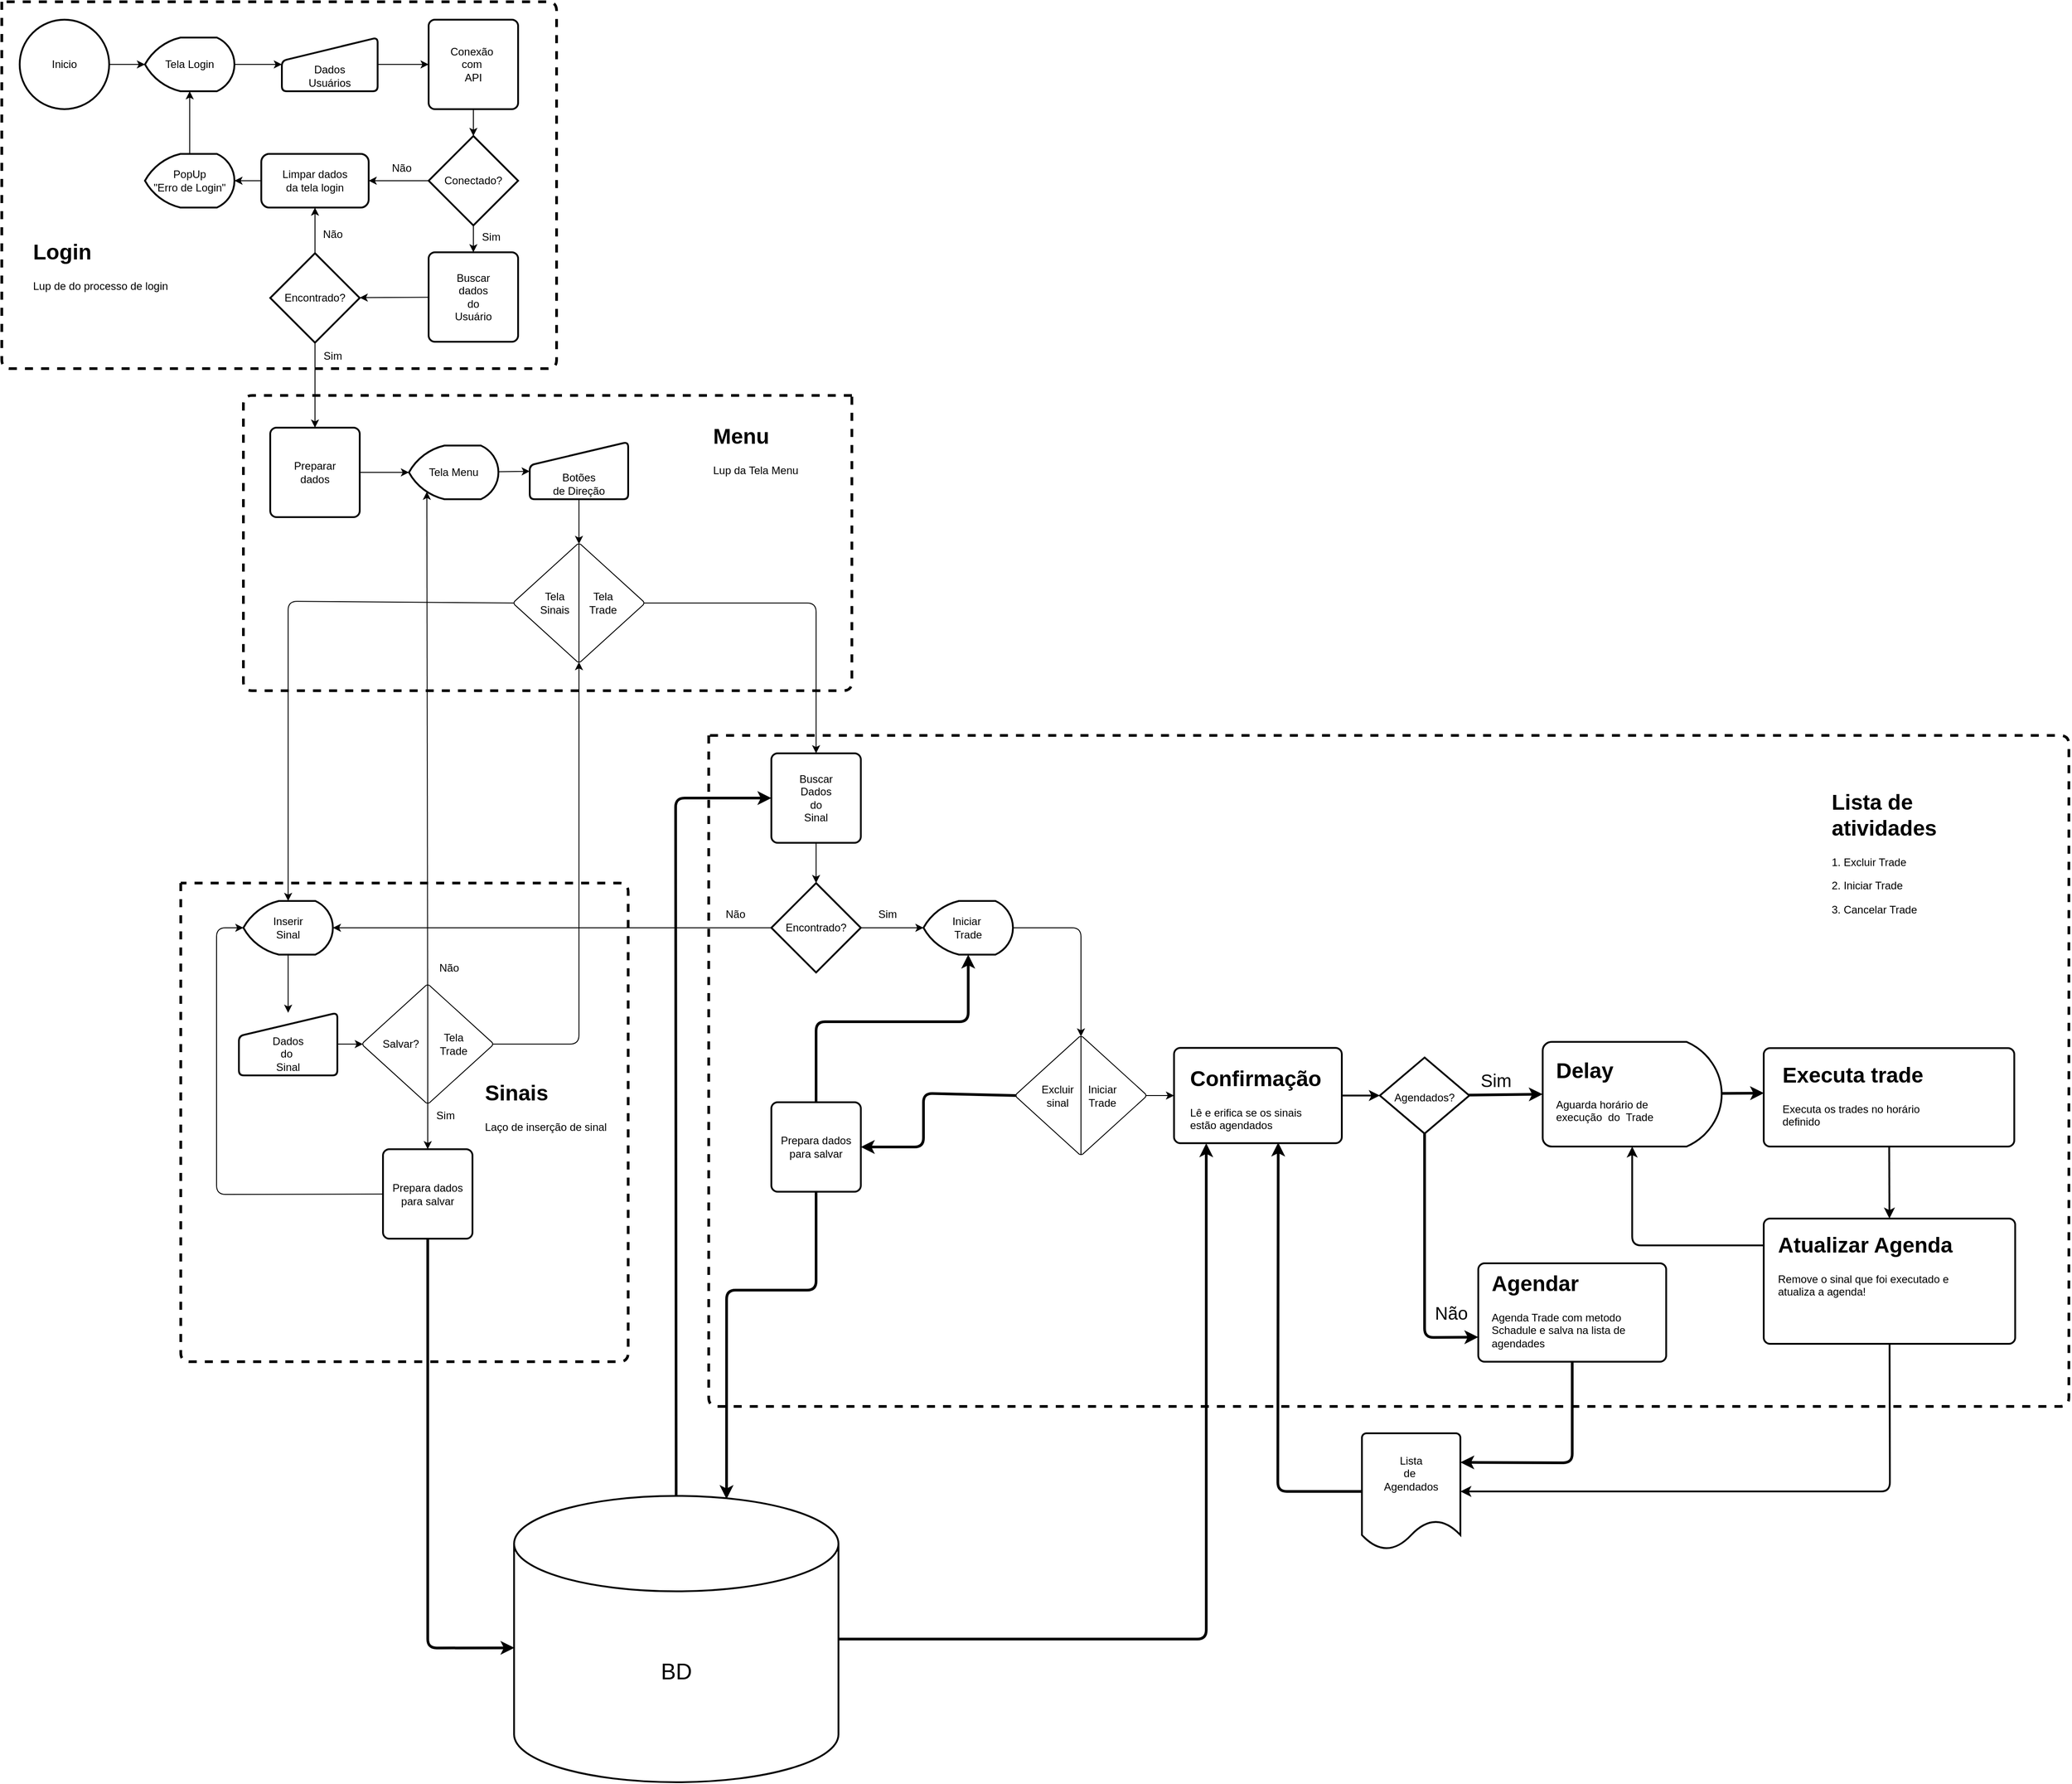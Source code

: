 <mxfile>
    <diagram id="q_6YxtitH7aV3hceRe5V" name="Página-1">
        <mxGraphModel dx="1089" dy="585" grid="1" gridSize="10" guides="1" tooltips="1" connect="1" arrows="1" fold="1" page="1" pageScale="1" pageWidth="827" pageHeight="1169" math="0" shadow="0">
            <root>
                <mxCell id="0"/>
                <mxCell id="1" parent="0"/>
                <mxCell id="26" value="" style="edgeStyle=none;html=1;" parent="1" source="10" target="25" edge="1">
                    <mxGeometry relative="1" as="geometry"/>
                </mxCell>
                <mxCell id="10" value="Inicio" style="strokeWidth=2;html=1;shape=mxgraph.flowchart.start_2;whiteSpace=wrap;" parent="1" vertex="1">
                    <mxGeometry x="70" y="30" width="100" height="100" as="geometry"/>
                </mxCell>
                <mxCell id="15" value="" style="edgeStyle=none;html=1;" parent="1" source="12" target="13" edge="1">
                    <mxGeometry relative="1" as="geometry"/>
                </mxCell>
                <mxCell id="12" value="Dados&lt;br&gt;Usuários" style="html=1;strokeWidth=2;shape=manualInput;whiteSpace=wrap;rounded=1;size=26;arcSize=11;verticalAlign=bottom;" parent="1" vertex="1">
                    <mxGeometry x="363" y="50" width="107" height="60" as="geometry"/>
                </mxCell>
                <mxCell id="17" value="" style="edgeStyle=none;html=1;" parent="1" source="13" target="16" edge="1">
                    <mxGeometry relative="1" as="geometry"/>
                </mxCell>
                <mxCell id="13" value="Conexão&amp;nbsp;&lt;br&gt;com&amp;nbsp;&lt;br&gt;API" style="rounded=1;whiteSpace=wrap;html=1;absoluteArcSize=1;arcSize=14;strokeWidth=2;" parent="1" vertex="1">
                    <mxGeometry x="527" y="30" width="100" height="100" as="geometry"/>
                </mxCell>
                <mxCell id="31" value="" style="edgeStyle=none;html=1;" parent="1" source="16" target="30" edge="1">
                    <mxGeometry relative="1" as="geometry"/>
                </mxCell>
                <mxCell id="33" value="" style="edgeStyle=none;html=1;" parent="1" source="16" target="22" edge="1">
                    <mxGeometry relative="1" as="geometry"/>
                </mxCell>
                <mxCell id="16" value="Conectado?" style="strokeWidth=2;html=1;shape=mxgraph.flowchart.decision;whiteSpace=wrap;" parent="1" vertex="1">
                    <mxGeometry x="527" y="160" width="100" height="100" as="geometry"/>
                </mxCell>
                <mxCell id="28" value="" style="edgeStyle=none;html=1;" parent="1" source="18" target="25" edge="1">
                    <mxGeometry relative="1" as="geometry"/>
                </mxCell>
                <mxCell id="18" value="PopUp&lt;br&gt;&quot;Erro de Login&quot;" style="strokeWidth=2;html=1;shape=mxgraph.flowchart.display;whiteSpace=wrap;" parent="1" vertex="1">
                    <mxGeometry x="210" y="180" width="100" height="60" as="geometry"/>
                </mxCell>
                <mxCell id="21" value="" style="edgeStyle=none;html=1;" parent="1" target="18" edge="1">
                    <mxGeometry relative="1" as="geometry">
                        <mxPoint x="340" y="210" as="sourcePoint"/>
                    </mxGeometry>
                </mxCell>
                <mxCell id="22" value="Limpar dados&lt;br&gt;da tela login" style="rounded=1;whiteSpace=wrap;html=1;strokeWidth=2;" parent="1" vertex="1">
                    <mxGeometry x="340" y="180" width="120" height="60" as="geometry"/>
                </mxCell>
                <mxCell id="27" value="" style="edgeStyle=none;html=1;" parent="1" source="25" target="12" edge="1">
                    <mxGeometry relative="1" as="geometry"/>
                </mxCell>
                <mxCell id="25" value="Tela Login" style="strokeWidth=2;html=1;shape=mxgraph.flowchart.display;whiteSpace=wrap;" parent="1" vertex="1">
                    <mxGeometry x="210" y="50" width="100" height="60" as="geometry"/>
                </mxCell>
                <mxCell id="35" value="" style="edgeStyle=none;html=1;" parent="1" source="30" target="34" edge="1">
                    <mxGeometry relative="1" as="geometry"/>
                </mxCell>
                <mxCell id="30" value="Buscar&lt;br&gt;dados&lt;br&gt;do&lt;br&gt;Usuário" style="rounded=1;whiteSpace=wrap;html=1;absoluteArcSize=1;arcSize=14;strokeWidth=2;" parent="1" vertex="1">
                    <mxGeometry x="527" y="290" width="100" height="100" as="geometry"/>
                </mxCell>
                <mxCell id="36" value="" style="edgeStyle=none;html=1;" parent="1" source="34" target="22" edge="1">
                    <mxGeometry relative="1" as="geometry"/>
                </mxCell>
                <mxCell id="43" value="" style="edgeStyle=none;html=1;" parent="1" source="34" target="42" edge="1">
                    <mxGeometry relative="1" as="geometry"/>
                </mxCell>
                <mxCell id="34" value="Encontrado?" style="strokeWidth=2;html=1;shape=mxgraph.flowchart.decision;whiteSpace=wrap;" parent="1" vertex="1">
                    <mxGeometry x="350" y="291" width="100" height="100" as="geometry"/>
                </mxCell>
                <mxCell id="37" value="Não" style="text;html=1;strokeColor=none;fillColor=none;align=center;verticalAlign=middle;whiteSpace=wrap;rounded=0;" parent="1" vertex="1">
                    <mxGeometry x="467" y="181" width="60" height="30" as="geometry"/>
                </mxCell>
                <mxCell id="38" value="Não" style="text;html=1;strokeColor=none;fillColor=none;align=center;verticalAlign=middle;whiteSpace=wrap;rounded=0;rotation=0;" parent="1" vertex="1">
                    <mxGeometry x="390" y="255" width="60" height="30" as="geometry"/>
                </mxCell>
                <mxCell id="40" value="Sim" style="text;html=1;strokeColor=none;fillColor=none;align=center;verticalAlign=middle;whiteSpace=wrap;rounded=0;rotation=0;" parent="1" vertex="1">
                    <mxGeometry x="567" y="258" width="60" height="30" as="geometry"/>
                </mxCell>
                <mxCell id="41" value="Sim" style="text;html=1;strokeColor=none;fillColor=none;align=center;verticalAlign=middle;whiteSpace=wrap;rounded=0;rotation=0;" parent="1" vertex="1">
                    <mxGeometry x="390" y="391" width="60" height="30" as="geometry"/>
                </mxCell>
                <mxCell id="47" value="" style="edgeStyle=none;html=1;" parent="1" source="42" target="46" edge="1">
                    <mxGeometry relative="1" as="geometry"/>
                </mxCell>
                <mxCell id="42" value="Preparar&lt;br&gt;dados" style="rounded=1;whiteSpace=wrap;html=1;absoluteArcSize=1;arcSize=14;strokeWidth=2;" parent="1" vertex="1">
                    <mxGeometry x="350" y="486" width="100" height="100" as="geometry"/>
                </mxCell>
                <mxCell id="49" value="" style="edgeStyle=none;html=1;" parent="1" source="46" target="48" edge="1">
                    <mxGeometry relative="1" as="geometry"/>
                </mxCell>
                <mxCell id="46" value="Tela Menu" style="strokeWidth=2;html=1;shape=mxgraph.flowchart.display;whiteSpace=wrap;" parent="1" vertex="1">
                    <mxGeometry x="505" y="506" width="100" height="60" as="geometry"/>
                </mxCell>
                <mxCell id="69" style="edgeStyle=none;html=1;entryX=0;entryY=0.5;entryDx=0;entryDy=0;entryPerimeter=0;" parent="1" source="48" target="65" edge="1">
                    <mxGeometry relative="1" as="geometry"/>
                </mxCell>
                <mxCell id="48" value="Botões&lt;br&gt;de Direção" style="html=1;strokeWidth=2;shape=manualInput;whiteSpace=wrap;rounded=1;size=26;arcSize=11;verticalAlign=bottom;" parent="1" vertex="1">
                    <mxGeometry x="640" y="502" width="110" height="64" as="geometry"/>
                </mxCell>
                <mxCell id="83" value="" style="edgeStyle=none;html=1;strokeWidth=1;" parent="1" source="50" target="82" edge="1">
                    <mxGeometry relative="1" as="geometry"/>
                </mxCell>
                <mxCell id="50" value="Inserir&lt;br&gt;Sinal" style="strokeWidth=2;html=1;shape=mxgraph.flowchart.display;whiteSpace=wrap;" parent="1" vertex="1">
                    <mxGeometry x="320" y="1015" width="100" height="60" as="geometry"/>
                </mxCell>
                <mxCell id="103" value="" style="edgeStyle=none;html=1;entryX=0;entryY=0.5;entryDx=0;entryDy=0;entryPerimeter=0;" parent="1" source="51" target="105" edge="1">
                    <mxGeometry relative="1" as="geometry">
                        <mxPoint x="1250" y="1045" as="targetPoint"/>
                        <Array as="points">
                            <mxPoint x="1256" y="1045"/>
                        </Array>
                    </mxGeometry>
                </mxCell>
                <mxCell id="51" value="Iniciar&amp;nbsp;&lt;br&gt;Trade" style="strokeWidth=2;html=1;shape=mxgraph.flowchart.display;whiteSpace=wrap;" parent="1" vertex="1">
                    <mxGeometry x="1080" y="1015" width="100" height="60" as="geometry"/>
                </mxCell>
                <mxCell id="57" value="" style="edgeStyle=none;html=1;" parent="1" source="53" target="56" edge="1">
                    <mxGeometry relative="1" as="geometry"/>
                </mxCell>
                <mxCell id="53" value="Buscar&lt;br&gt;Dados&lt;br&gt;do&lt;br&gt;Sinal" style="rounded=1;whiteSpace=wrap;html=1;absoluteArcSize=1;arcSize=14;strokeWidth=2;" parent="1" vertex="1">
                    <mxGeometry x="910" y="850" width="100" height="100" as="geometry"/>
                </mxCell>
                <mxCell id="60" value="" style="edgeStyle=none;html=1;" parent="1" source="56" target="51" edge="1">
                    <mxGeometry relative="1" as="geometry"/>
                </mxCell>
                <mxCell id="73" style="edgeStyle=none;html=1;exitX=0;exitY=0.5;exitDx=0;exitDy=0;exitPerimeter=0;entryX=1;entryY=0.5;entryDx=0;entryDy=0;entryPerimeter=0;" parent="1" source="56" target="50" edge="1">
                    <mxGeometry relative="1" as="geometry">
                        <Array as="points">
                            <mxPoint x="680" y="1045"/>
                        </Array>
                    </mxGeometry>
                </mxCell>
                <mxCell id="56" value="Encontrado?" style="strokeWidth=2;html=1;shape=mxgraph.flowchart.decision;whiteSpace=wrap;" parent="1" vertex="1">
                    <mxGeometry x="910" y="995" width="100" height="100" as="geometry"/>
                </mxCell>
                <mxCell id="61" value="Sim" style="text;html=1;strokeColor=none;fillColor=none;align=center;verticalAlign=middle;whiteSpace=wrap;rounded=0;rotation=0;" parent="1" vertex="1">
                    <mxGeometry x="1010" y="1015" width="60" height="30" as="geometry"/>
                </mxCell>
                <mxCell id="71" style="edgeStyle=none;html=1;exitX=0.5;exitY=1;exitDx=0;exitDy=0;exitPerimeter=0;entryX=0.5;entryY=0;entryDx=0;entryDy=0;entryPerimeter=0;" parent="1" source="65" target="50" edge="1">
                    <mxGeometry relative="1" as="geometry">
                        <Array as="points">
                            <mxPoint x="370" y="680"/>
                        </Array>
                    </mxGeometry>
                </mxCell>
                <mxCell id="72" value="" style="edgeStyle=none;html=1;exitX=0.5;exitY=0;exitDx=0;exitDy=0;exitPerimeter=0;" parent="1" source="65" target="53" edge="1">
                    <mxGeometry relative="1" as="geometry">
                        <Array as="points">
                            <mxPoint x="960" y="682"/>
                        </Array>
                    </mxGeometry>
                </mxCell>
                <mxCell id="65" value="" style="verticalLabelPosition=bottom;verticalAlign=top;html=1;shape=mxgraph.flowchart.sort;rotation=90;" parent="1" vertex="1">
                    <mxGeometry x="629" y="609.5" width="132" height="145" as="geometry"/>
                </mxCell>
                <mxCell id="66" value="Tela&lt;br&gt;Sinais" style="text;html=1;strokeColor=none;fillColor=none;align=center;verticalAlign=middle;whiteSpace=wrap;rounded=0;" parent="1" vertex="1">
                    <mxGeometry x="638" y="667" width="60" height="30" as="geometry"/>
                </mxCell>
                <mxCell id="67" value="Tela&lt;br&gt;Trade" style="text;html=1;strokeColor=none;fillColor=none;align=center;verticalAlign=middle;whiteSpace=wrap;rounded=0;" parent="1" vertex="1">
                    <mxGeometry x="692" y="667" width="60" height="30" as="geometry"/>
                </mxCell>
                <mxCell id="74" value="Não" style="text;html=1;strokeColor=none;fillColor=none;align=center;verticalAlign=middle;whiteSpace=wrap;rounded=0;" parent="1" vertex="1">
                    <mxGeometry x="840" y="1015" width="60" height="30" as="geometry"/>
                </mxCell>
                <mxCell id="77" value="" style="endArrow=none;dashed=1;html=1;strokeWidth=3;" parent="1" edge="1">
                    <mxGeometry width="50" height="50" relative="1" as="geometry">
                        <mxPoint x="50" y="10" as="sourcePoint"/>
                        <mxPoint x="50" y="10" as="targetPoint"/>
                        <Array as="points">
                            <mxPoint x="50" y="420"/>
                            <mxPoint x="670" y="420"/>
                            <mxPoint x="670" y="10"/>
                        </Array>
                    </mxGeometry>
                </mxCell>
                <mxCell id="79" value="&lt;h1&gt;Login&lt;/h1&gt;&lt;p&gt;Lup de do processo de login&lt;/p&gt;" style="text;html=1;strokeColor=none;fillColor=none;spacing=5;spacingTop=-20;whiteSpace=wrap;overflow=hidden;rounded=0;" parent="1" vertex="1">
                    <mxGeometry x="80" y="270" width="220" height="130" as="geometry"/>
                </mxCell>
                <mxCell id="80" value="" style="endArrow=none;dashed=1;html=1;strokeWidth=3;" parent="1" edge="1">
                    <mxGeometry width="50" height="50" relative="1" as="geometry">
                        <mxPoint x="1000" y="450" as="sourcePoint"/>
                        <mxPoint x="1000" y="450" as="targetPoint"/>
                        <Array as="points">
                            <mxPoint x="320" y="450"/>
                            <mxPoint x="320" y="780"/>
                            <mxPoint x="720" y="780"/>
                            <mxPoint x="1000" y="780"/>
                        </Array>
                    </mxGeometry>
                </mxCell>
                <mxCell id="81" value="&lt;h1&gt;Menu&lt;/h1&gt;&lt;p&gt;Lup da Tela Menu&lt;/p&gt;" style="text;html=1;strokeColor=none;fillColor=none;spacing=5;spacingTop=-20;whiteSpace=wrap;overflow=hidden;rounded=0;" parent="1" vertex="1">
                    <mxGeometry x="840" y="476" width="190" height="120" as="geometry"/>
                </mxCell>
                <mxCell id="87" style="edgeStyle=none;html=1;" parent="1" source="82" target="92" edge="1">
                    <mxGeometry relative="1" as="geometry">
                        <mxPoint x="480" y="1175" as="targetPoint"/>
                    </mxGeometry>
                </mxCell>
                <mxCell id="82" value="Dados&lt;br&gt;do&amp;nbsp;&lt;br&gt;Sinal" style="html=1;strokeWidth=2;shape=manualInput;whiteSpace=wrap;rounded=1;size=26;arcSize=11;verticalAlign=bottom;" parent="1" vertex="1">
                    <mxGeometry x="315" y="1140" width="110" height="70" as="geometry"/>
                </mxCell>
                <mxCell id="128" style="edgeStyle=none;html=1;entryX=0;entryY=0.5;entryDx=0;entryDy=0;strokeWidth=3;" parent="1" source="88" target="53" edge="1">
                    <mxGeometry relative="1" as="geometry">
                        <Array as="points">
                            <mxPoint x="803" y="900"/>
                        </Array>
                    </mxGeometry>
                </mxCell>
                <mxCell id="153" style="edgeStyle=none;html=1;entryX=0.192;entryY=1.001;entryDx=0;entryDy=0;entryPerimeter=0;fontSize=20;strokeWidth=3;" parent="1" source="88" target="116" edge="1">
                    <mxGeometry relative="1" as="geometry">
                        <Array as="points">
                            <mxPoint x="1396" y="1840"/>
                        </Array>
                    </mxGeometry>
                </mxCell>
                <mxCell id="88" value="" style="strokeWidth=2;html=1;shape=mxgraph.flowchart.database;whiteSpace=wrap;verticalAlign=bottom;" parent="1" vertex="1">
                    <mxGeometry x="622.5" y="1680" width="362.5" height="320" as="geometry"/>
                </mxCell>
                <mxCell id="91" value="Não" style="text;html=1;strokeColor=none;fillColor=none;align=center;verticalAlign=middle;whiteSpace=wrap;rounded=0;" parent="1" vertex="1">
                    <mxGeometry x="520" y="1075" width="60" height="30" as="geometry"/>
                </mxCell>
                <mxCell id="96" style="edgeStyle=none;html=1;entryX=0.2;entryY=0.86;entryDx=0;entryDy=0;entryPerimeter=0;" parent="1" source="92" target="46" edge="1">
                    <mxGeometry relative="1" as="geometry"/>
                </mxCell>
                <mxCell id="97" style="edgeStyle=none;html=1;exitX=0.5;exitY=0;exitDx=0;exitDy=0;exitPerimeter=0;entryX=1;entryY=0.5;entryDx=0;entryDy=0;entryPerimeter=0;" parent="1" source="92" target="65" edge="1">
                    <mxGeometry relative="1" as="geometry">
                        <Array as="points">
                            <mxPoint x="695" y="1175"/>
                        </Array>
                    </mxGeometry>
                </mxCell>
                <mxCell id="111" value="" style="edgeStyle=none;html=1;" parent="1" source="92" target="110" edge="1">
                    <mxGeometry relative="1" as="geometry"/>
                </mxCell>
                <mxCell id="92" value="" style="verticalLabelPosition=bottom;verticalAlign=top;html=1;shape=mxgraph.flowchart.sort;rotation=90;" parent="1" vertex="1">
                    <mxGeometry x="460" y="1102.5" width="132" height="145" as="geometry"/>
                </mxCell>
                <mxCell id="93" value="Salvar?" style="text;html=1;strokeColor=none;fillColor=none;align=center;verticalAlign=middle;whiteSpace=wrap;rounded=0;" parent="1" vertex="1">
                    <mxGeometry x="466" y="1160" width="60" height="30" as="geometry"/>
                </mxCell>
                <mxCell id="94" value="Tela&lt;br&gt;Trade" style="text;html=1;strokeColor=none;fillColor=none;align=center;verticalAlign=middle;whiteSpace=wrap;rounded=0;" parent="1" vertex="1">
                    <mxGeometry x="525" y="1160" width="60" height="30" as="geometry"/>
                </mxCell>
                <mxCell id="98" value="Sim" style="text;html=1;strokeColor=none;fillColor=none;align=center;verticalAlign=middle;whiteSpace=wrap;rounded=0;" parent="1" vertex="1">
                    <mxGeometry x="516" y="1240" width="60" height="30" as="geometry"/>
                </mxCell>
                <mxCell id="99" value="" style="endArrow=none;dashed=1;html=1;strokeWidth=3;" parent="1" edge="1">
                    <mxGeometry width="50" height="50" relative="1" as="geometry">
                        <mxPoint x="250" y="995" as="sourcePoint"/>
                        <mxPoint x="250" y="995" as="targetPoint"/>
                        <Array as="points">
                            <mxPoint x="250" y="1530"/>
                            <mxPoint x="750" y="1530"/>
                            <mxPoint x="750" y="995"/>
                        </Array>
                    </mxGeometry>
                </mxCell>
                <mxCell id="100" value="&lt;h1&gt;Sinais&lt;/h1&gt;&lt;p&gt;Laço de inserção de sinal&lt;/p&gt;" style="text;html=1;strokeColor=none;fillColor=none;spacing=5;spacingTop=-20;whiteSpace=wrap;overflow=hidden;rounded=0;" parent="1" vertex="1">
                    <mxGeometry x="585" y="1210" width="190" height="120" as="geometry"/>
                </mxCell>
                <mxCell id="118" style="edgeStyle=none;html=1;entryX=0;entryY=0.5;entryDx=0;entryDy=0;" parent="1" source="105" target="116" edge="1">
                    <mxGeometry relative="1" as="geometry"/>
                </mxCell>
                <mxCell id="125" style="edgeStyle=none;html=1;entryX=1;entryY=0.5;entryDx=0;entryDy=0;strokeWidth=3;exitX=0.5;exitY=1;exitDx=0;exitDy=0;exitPerimeter=0;" parent="1" source="105" target="124" edge="1">
                    <mxGeometry relative="1" as="geometry">
                        <Array as="points">
                            <mxPoint x="1080" y="1230"/>
                            <mxPoint x="1080" y="1290"/>
                        </Array>
                    </mxGeometry>
                </mxCell>
                <mxCell id="105" value="" style="verticalLabelPosition=bottom;verticalAlign=top;html=1;shape=mxgraph.flowchart.sort;rotation=90;" parent="1" vertex="1">
                    <mxGeometry x="1190" y="1160" width="132" height="145" as="geometry"/>
                </mxCell>
                <mxCell id="107" value="Excluir sinal" style="text;html=1;strokeColor=none;fillColor=none;align=center;verticalAlign=middle;whiteSpace=wrap;rounded=0;" parent="1" vertex="1">
                    <mxGeometry x="1200" y="1217.5" width="60" height="30" as="geometry"/>
                </mxCell>
                <mxCell id="109" value="Iniciar&lt;br&gt;Trade" style="text;html=1;strokeColor=none;fillColor=none;align=center;verticalAlign=middle;whiteSpace=wrap;rounded=0;" parent="1" vertex="1">
                    <mxGeometry x="1250" y="1217.5" width="60" height="30" as="geometry"/>
                </mxCell>
                <mxCell id="112" value="" style="edgeStyle=none;html=1;entryX=0.001;entryY=0.54;entryDx=0;entryDy=0;entryPerimeter=0;strokeWidth=3;" parent="1" edge="1">
                    <mxGeometry relative="1" as="geometry">
                        <mxPoint x="622.863" y="1849.8" as="targetPoint"/>
                        <Array as="points">
                            <mxPoint x="526" y="1850"/>
                        </Array>
                        <mxPoint x="526" y="1389.5" as="sourcePoint"/>
                    </mxGeometry>
                </mxCell>
                <mxCell id="113" style="edgeStyle=none;html=1;entryX=0;entryY=0.5;entryDx=0;entryDy=0;entryPerimeter=0;" parent="1" source="110" target="50" edge="1">
                    <mxGeometry relative="1" as="geometry">
                        <Array as="points">
                            <mxPoint x="290" y="1343"/>
                            <mxPoint x="290" y="1045"/>
                        </Array>
                    </mxGeometry>
                </mxCell>
                <mxCell id="110" value="Prepara dados&lt;br&gt;para salvar" style="rounded=1;whiteSpace=wrap;html=1;absoluteArcSize=1;arcSize=14;strokeWidth=2;" parent="1" vertex="1">
                    <mxGeometry x="476" y="1292.5" width="100" height="100" as="geometry"/>
                </mxCell>
                <mxCell id="115" value="&lt;h1&gt;Lista de atividades&lt;/h1&gt;&lt;p&gt;1. Excluir Trade&lt;/p&gt;&lt;p&gt;2. Iniciar Trade&lt;/p&gt;&lt;p&gt;3. Cancelar Trade&lt;/p&gt;" style="text;html=1;strokeColor=none;fillColor=none;spacing=5;spacingTop=-20;whiteSpace=wrap;overflow=hidden;rounded=0;" parent="1" vertex="1">
                    <mxGeometry x="2090" y="885" width="190" height="160" as="geometry"/>
                </mxCell>
                <mxCell id="120" style="edgeStyle=none;html=1;entryX=0;entryY=0.5;entryDx=0;entryDy=0;strokeWidth=2;" parent="1" source="116" target="119" edge="1">
                    <mxGeometry relative="1" as="geometry"/>
                </mxCell>
                <mxCell id="116" value="" style="rounded=1;whiteSpace=wrap;html=1;absoluteArcSize=1;arcSize=14;strokeWidth=2;" parent="1" vertex="1">
                    <mxGeometry x="1360" y="1179.25" width="187.5" height="106.5" as="geometry"/>
                </mxCell>
                <mxCell id="117" value="&lt;h1&gt;Confirmação&lt;/h1&gt;&lt;p&gt;Lê e erifica se os sinais estão agendados&lt;/p&gt;" style="text;html=1;strokeColor=none;fillColor=none;spacing=5;spacingTop=-20;whiteSpace=wrap;overflow=hidden;rounded=0;" parent="1" vertex="1">
                    <mxGeometry x="1372.5" y="1193.75" width="165" height="82" as="geometry"/>
                </mxCell>
                <mxCell id="151" style="edgeStyle=none;html=1;entryX=0;entryY=0.5;entryDx=0;entryDy=0;entryPerimeter=0;fontSize=20;strokeWidth=3;" parent="1" source="119" target="144" edge="1">
                    <mxGeometry relative="1" as="geometry"/>
                </mxCell>
                <mxCell id="154" style="edgeStyle=none;html=1;entryX=0;entryY=0.75;entryDx=0;entryDy=0;fontSize=20;strokeWidth=3;" parent="1" source="119" target="132" edge="1">
                    <mxGeometry relative="1" as="geometry">
                        <Array as="points">
                            <mxPoint x="1640" y="1503"/>
                        </Array>
                    </mxGeometry>
                </mxCell>
                <mxCell id="119" value="" style="rhombus;whiteSpace=wrap;html=1;strokeWidth=2;" parent="1" vertex="1">
                    <mxGeometry x="1590" y="1190" width="100" height="85" as="geometry"/>
                </mxCell>
                <mxCell id="121" value="Agendados?" style="text;html=1;strokeColor=none;fillColor=none;align=center;verticalAlign=middle;whiteSpace=wrap;rounded=0;" parent="1" vertex="1">
                    <mxGeometry x="1610" y="1219.5" width="60" height="30" as="geometry"/>
                </mxCell>
                <mxCell id="122" value="BD" style="text;html=1;strokeColor=none;fillColor=none;align=center;verticalAlign=middle;whiteSpace=wrap;rounded=0;strokeWidth=6;fontSize=25;" parent="1" vertex="1">
                    <mxGeometry x="773.75" y="1860" width="60" height="30" as="geometry"/>
                </mxCell>
                <mxCell id="123" value="" style="endArrow=none;dashed=1;html=1;strokeWidth=3;" parent="1" edge="1">
                    <mxGeometry width="50" height="50" relative="1" as="geometry">
                        <mxPoint x="840" y="830" as="sourcePoint"/>
                        <mxPoint x="840" y="830" as="targetPoint"/>
                        <Array as="points">
                            <mxPoint x="840" y="1580"/>
                            <mxPoint x="2360" y="1580"/>
                            <mxPoint x="2360" y="830"/>
                        </Array>
                    </mxGeometry>
                </mxCell>
                <mxCell id="126" style="edgeStyle=none;html=1;entryX=0.655;entryY=0.011;entryDx=0;entryDy=0;entryPerimeter=0;strokeWidth=3;" parent="1" source="124" target="88" edge="1">
                    <mxGeometry relative="1" as="geometry">
                        <Array as="points">
                            <mxPoint x="960" y="1450"/>
                            <mxPoint x="860" y="1450"/>
                        </Array>
                    </mxGeometry>
                </mxCell>
                <mxCell id="127" style="edgeStyle=none;html=1;entryX=0.5;entryY=1;entryDx=0;entryDy=0;entryPerimeter=0;strokeWidth=3;" parent="1" source="124" target="51" edge="1">
                    <mxGeometry relative="1" as="geometry">
                        <Array as="points">
                            <mxPoint x="960" y="1150"/>
                            <mxPoint x="1130" y="1150"/>
                        </Array>
                    </mxGeometry>
                </mxCell>
                <mxCell id="124" value="Prepara dados&lt;br&gt;para salvar" style="rounded=1;whiteSpace=wrap;html=1;absoluteArcSize=1;arcSize=14;strokeWidth=2;" parent="1" vertex="1">
                    <mxGeometry x="910" y="1240" width="100" height="100" as="geometry"/>
                </mxCell>
                <mxCell id="131" style="edgeStyle=none;html=1;entryX=0.621;entryY=0.993;entryDx=0;entryDy=0;strokeWidth=3;entryPerimeter=0;" parent="1" source="129" target="116" edge="1">
                    <mxGeometry relative="1" as="geometry">
                        <Array as="points">
                            <mxPoint x="1476" y="1675"/>
                        </Array>
                    </mxGeometry>
                </mxCell>
                <mxCell id="129" value="" style="strokeWidth=2;html=1;shape=mxgraph.flowchart.document2;whiteSpace=wrap;size=0.25;" parent="1" vertex="1">
                    <mxGeometry x="1570" y="1610" width="110" height="130" as="geometry"/>
                </mxCell>
                <mxCell id="130" value="Lista&lt;br&gt;de&amp;nbsp;&lt;br&gt;Agendados" style="text;html=1;strokeColor=none;fillColor=none;align=center;verticalAlign=middle;whiteSpace=wrap;rounded=0;" parent="1" vertex="1">
                    <mxGeometry x="1595" y="1640" width="60" height="30" as="geometry"/>
                </mxCell>
                <mxCell id="137" style="edgeStyle=none;html=1;entryX=1;entryY=0.25;entryDx=0;entryDy=0;entryPerimeter=0;strokeWidth=3;" parent="1" source="132" target="129" edge="1">
                    <mxGeometry relative="1" as="geometry">
                        <Array as="points">
                            <mxPoint x="1805" y="1643"/>
                        </Array>
                    </mxGeometry>
                </mxCell>
                <mxCell id="132" value="" style="rounded=1;whiteSpace=wrap;html=1;absoluteArcSize=1;arcSize=14;strokeWidth=2;" parent="1" vertex="1">
                    <mxGeometry x="1700" y="1420" width="210" height="110" as="geometry"/>
                </mxCell>
                <mxCell id="135" value="&lt;h1&gt;Agendar&lt;/h1&gt;&lt;p&gt;Agenda Trade com metodo Schadule e salva na lista de agendades&lt;/p&gt;" style="text;html=1;strokeColor=none;fillColor=none;spacing=5;spacingTop=-20;whiteSpace=wrap;overflow=hidden;rounded=0;" parent="1" vertex="1">
                    <mxGeometry x="1710" y="1422.5" width="190" height="120" as="geometry"/>
                </mxCell>
                <mxCell id="139" value="Não" style="text;html=1;strokeColor=none;fillColor=none;align=center;verticalAlign=middle;whiteSpace=wrap;rounded=0;fontSize=20;" parent="1" vertex="1">
                    <mxGeometry x="1640" y="1460" width="60" height="30" as="geometry"/>
                </mxCell>
                <mxCell id="159" style="edgeStyle=none;html=1;entryX=0.5;entryY=0;entryDx=0;entryDy=0;fontSize=12;strokeWidth=2;" parent="1" source="140" target="155" edge="1">
                    <mxGeometry relative="1" as="geometry"/>
                </mxCell>
                <mxCell id="140" value="" style="rounded=1;whiteSpace=wrap;html=1;absoluteArcSize=1;arcSize=14;strokeWidth=2;direction=south;" parent="1" vertex="1">
                    <mxGeometry x="2019" y="1179.5" width="280" height="110" as="geometry"/>
                </mxCell>
                <mxCell id="141" value="&lt;h1&gt;Executa trade&lt;/h1&gt;&lt;p&gt;Executa os trades no horário definido&lt;/p&gt;" style="text;html=1;strokeColor=none;fillColor=none;spacing=5;spacingTop=-20;whiteSpace=wrap;overflow=hidden;rounded=0;" parent="1" vertex="1">
                    <mxGeometry x="2035" y="1190" width="190" height="120" as="geometry"/>
                </mxCell>
                <mxCell id="148" style="edgeStyle=none;html=1;entryX=0.457;entryY=0.999;entryDx=0;entryDy=0;entryPerimeter=0;strokeWidth=3;" parent="1" source="144" target="140" edge="1">
                    <mxGeometry relative="1" as="geometry">
                        <mxPoint x="2012" y="1230" as="targetPoint"/>
                    </mxGeometry>
                </mxCell>
                <mxCell id="144" value="" style="strokeWidth=2;html=1;shape=mxgraph.flowchart.delay;whiteSpace=wrap;" parent="1" vertex="1">
                    <mxGeometry x="1772" y="1172.5" width="200" height="117" as="geometry"/>
                </mxCell>
                <mxCell id="146" value="&lt;h1&gt;Delay&lt;/h1&gt;&lt;p&gt;Aguarda horário de execução&amp;nbsp; do&amp;nbsp; Trade&lt;/p&gt;" style="text;html=1;strokeColor=none;fillColor=none;spacing=5;spacingTop=-20;whiteSpace=wrap;overflow=hidden;rounded=0;" parent="1" vertex="1">
                    <mxGeometry x="1782" y="1185" width="160" height="120" as="geometry"/>
                </mxCell>
                <mxCell id="152" value="Sim" style="text;html=1;strokeColor=none;fillColor=none;align=center;verticalAlign=middle;whiteSpace=wrap;rounded=0;fontSize=20;" parent="1" vertex="1">
                    <mxGeometry x="1690" y="1200" width="60" height="30" as="geometry"/>
                </mxCell>
                <mxCell id="160" style="edgeStyle=none;html=1;entryX=1;entryY=0.5;entryDx=0;entryDy=0;entryPerimeter=0;fontSize=12;strokeWidth=2;" parent="1" source="155" target="129" edge="1">
                    <mxGeometry relative="1" as="geometry">
                        <Array as="points">
                            <mxPoint x="2160" y="1675"/>
                        </Array>
                    </mxGeometry>
                </mxCell>
                <mxCell id="162" style="edgeStyle=none;html=1;entryX=0.5;entryY=1;entryDx=0;entryDy=0;fontSize=20;strokeWidth=2;entryPerimeter=0;exitX=0;exitY=0.214;exitDx=0;exitDy=0;exitPerimeter=0;" parent="1" source="155" target="144" edge="1">
                    <mxGeometry relative="1" as="geometry">
                        <Array as="points">
                            <mxPoint x="1872" y="1400"/>
                        </Array>
                    </mxGeometry>
                </mxCell>
                <mxCell id="155" value="" style="rounded=1;whiteSpace=wrap;html=1;absoluteArcSize=1;arcSize=14;strokeWidth=2;fontSize=20;" parent="1" vertex="1">
                    <mxGeometry x="2019" y="1370" width="281" height="140" as="geometry"/>
                </mxCell>
                <mxCell id="158" value="&lt;h1&gt;Atualizar Agenda&lt;/h1&gt;&lt;p&gt;Remove o sinal que foi executado e atualiza a agenda!&lt;/p&gt;" style="text;html=1;strokeColor=none;fillColor=none;spacing=5;spacingTop=-20;whiteSpace=wrap;overflow=hidden;rounded=0;" parent="1" vertex="1">
                    <mxGeometry x="2030" y="1380" width="210" height="120" as="geometry"/>
                </mxCell>
            </root>
        </mxGraphModel>
    </diagram>
</mxfile>